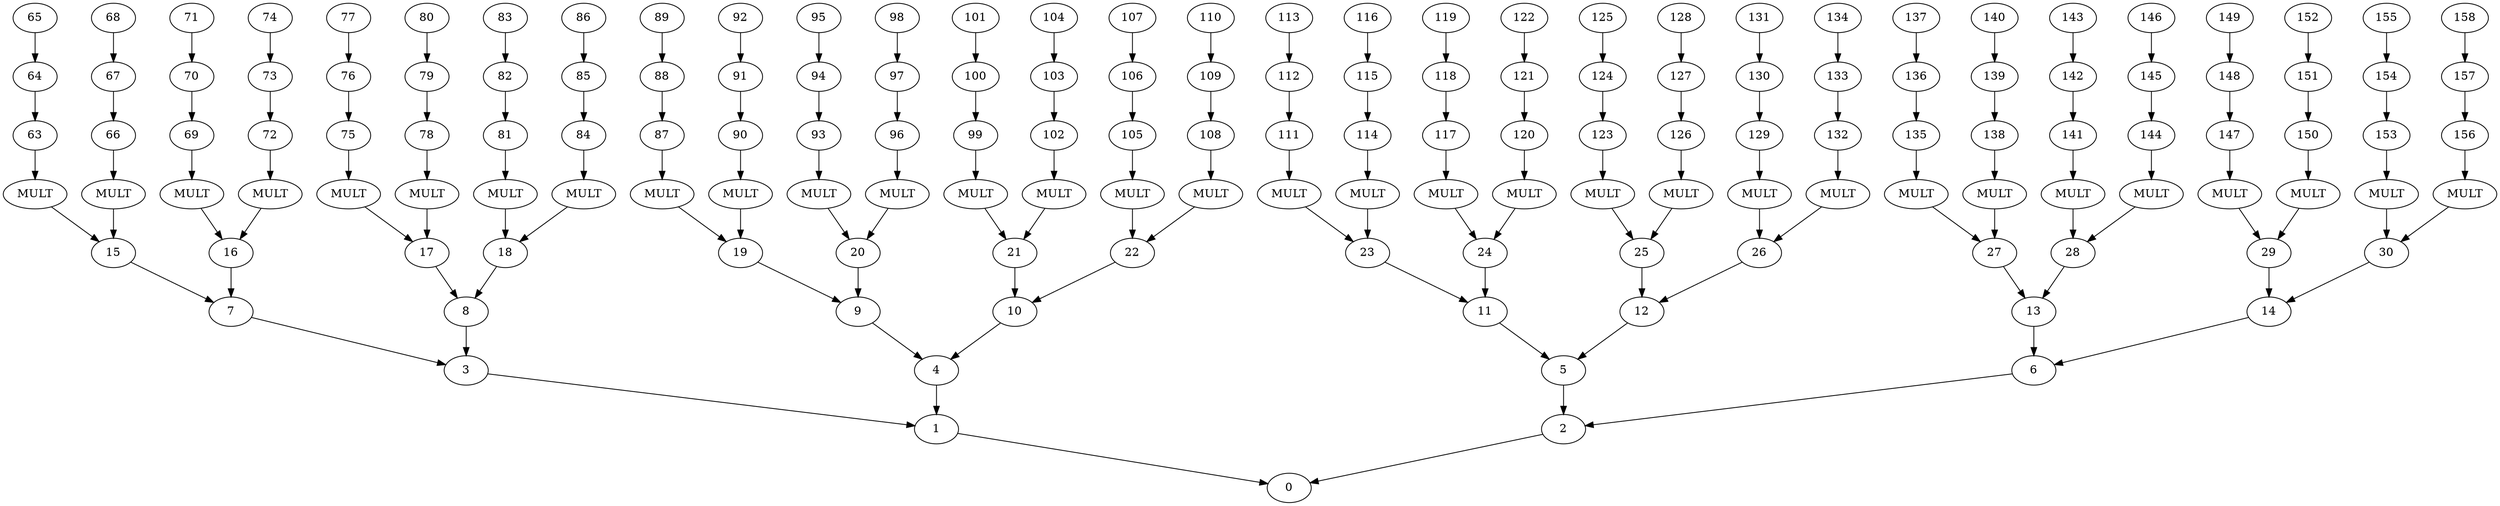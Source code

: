 strict digraph  {
0;
1;
2;
3;
4;
5;
6;
7;
8;
9;
10;
11;
12;
13;
14;
15;
16;
17;
18;
19;
20;
21;
22;
23;
24;
25;
26;
27;
28;
29;
30;
31[label=MULT];
32[label=MULT];
33[label=MULT];
34[label=MULT];
35[label=MULT];
36[label=MULT];
37[label=MULT];
38[label=MULT];
39[label=MULT];
40[label=MULT];
41[label=MULT];
42[label=MULT];
43[label=MULT];
44[label=MULT];
45[label=MULT];
46[label=MULT];
47[label=MULT];
48[label=MULT];
49[label=MULT];
50[label=MULT];
51[label=MULT];
52[label=MULT];
53[label=MULT];
54[label=MULT];
55[label=MULT];
56[label=MULT];
57[label=MULT];
58[label=MULT];
59[label=MULT];
60[label=MULT];
61[label=MULT];
62[label=MULT];
63;
64;
65;
66;
67;
68;
69;
70;
71;
72;
73;
74;
75;
76;
77;
78;
79;
80;
81;
82;
83;
84;
85;
86;
87;
88;
89;
90;
91;
92;
93;
94;
95;
96;
97;
98;
99;
100;
101;
102;
103;
104;
105;
106;
107;
108;
109;
110;
111;
112;
113;
114;
115;
116;
117;
118;
119;
120;
121;
122;
123;
124;
125;
126;
127;
128;
129;
130;
131;
132;
133;
134;
135;
136;
137;
138;
139;
140;
141;
142;
143;
144;
145;
146;
147;
148;
149;
150;
151;
152;
153;
154;
155;
156;
157;
158;
1 -> 0;
2 -> 0;
3 -> 1;
4 -> 1;
5 -> 2;
6 -> 2;
7 -> 3;
8 -> 3;
9 -> 4;
10 -> 4;
11 -> 5;
12 -> 5;
13 -> 6;
14 -> 6;
15 -> 7;
16 -> 7;
17 -> 8;
18 -> 8;
19 -> 9;
20 -> 9;
21 -> 10;
22 -> 10;
23 -> 11;
24 -> 11;
25 -> 12;
26 -> 12;
27 -> 13;
28 -> 13;
29 -> 14;
30 -> 14;
31 -> 15;
32 -> 15;
33 -> 16;
34 -> 16;
35 -> 17;
36 -> 17;
37 -> 18;
38 -> 18;
39 -> 19;
40 -> 19;
41 -> 20;
42 -> 20;
43 -> 21;
44 -> 21;
45 -> 22;
46 -> 22;
47 -> 23;
48 -> 23;
49 -> 24;
50 -> 24;
51 -> 25;
52 -> 25;
53 -> 26;
54 -> 26;
55 -> 27;
56 -> 27;
57 -> 28;
58 -> 28;
59 -> 29;
60 -> 29;
61 -> 30;
62 -> 30;
63 -> 31;
66 -> 32;
69 -> 33;
72 -> 34;
75 -> 35;
78 -> 36;
81 -> 37;
84 -> 38;
87 -> 39;
90 -> 40;
93 -> 41;
96 -> 42;
99 -> 43;
102 -> 44;
105 -> 45;
108 -> 46;
111 -> 47;
114 -> 48;
117 -> 49;
120 -> 50;
123 -> 51;
126 -> 52;
129 -> 53;
132 -> 54;
135 -> 55;
138 -> 56;
141 -> 57;
144 -> 58;
147 -> 59;
150 -> 60;
153 -> 61;
156 -> 62;
64 -> 63;
65 -> 64;
67 -> 66;
68 -> 67;
70 -> 69;
71 -> 70;
73 -> 72;
74 -> 73;
76 -> 75;
77 -> 76;
79 -> 78;
80 -> 79;
82 -> 81;
83 -> 82;
85 -> 84;
86 -> 85;
88 -> 87;
89 -> 88;
91 -> 90;
92 -> 91;
94 -> 93;
95 -> 94;
97 -> 96;
98 -> 97;
100 -> 99;
101 -> 100;
103 -> 102;
104 -> 103;
106 -> 105;
107 -> 106;
109 -> 108;
110 -> 109;
112 -> 111;
113 -> 112;
115 -> 114;
116 -> 115;
118 -> 117;
119 -> 118;
121 -> 120;
122 -> 121;
124 -> 123;
125 -> 124;
127 -> 126;
128 -> 127;
130 -> 129;
131 -> 130;
133 -> 132;
134 -> 133;
136 -> 135;
137 -> 136;
139 -> 138;
140 -> 139;
142 -> 141;
143 -> 142;
145 -> 144;
146 -> 145;
148 -> 147;
149 -> 148;
151 -> 150;
152 -> 151;
154 -> 153;
155 -> 154;
157 -> 156;
158 -> 157;
}
